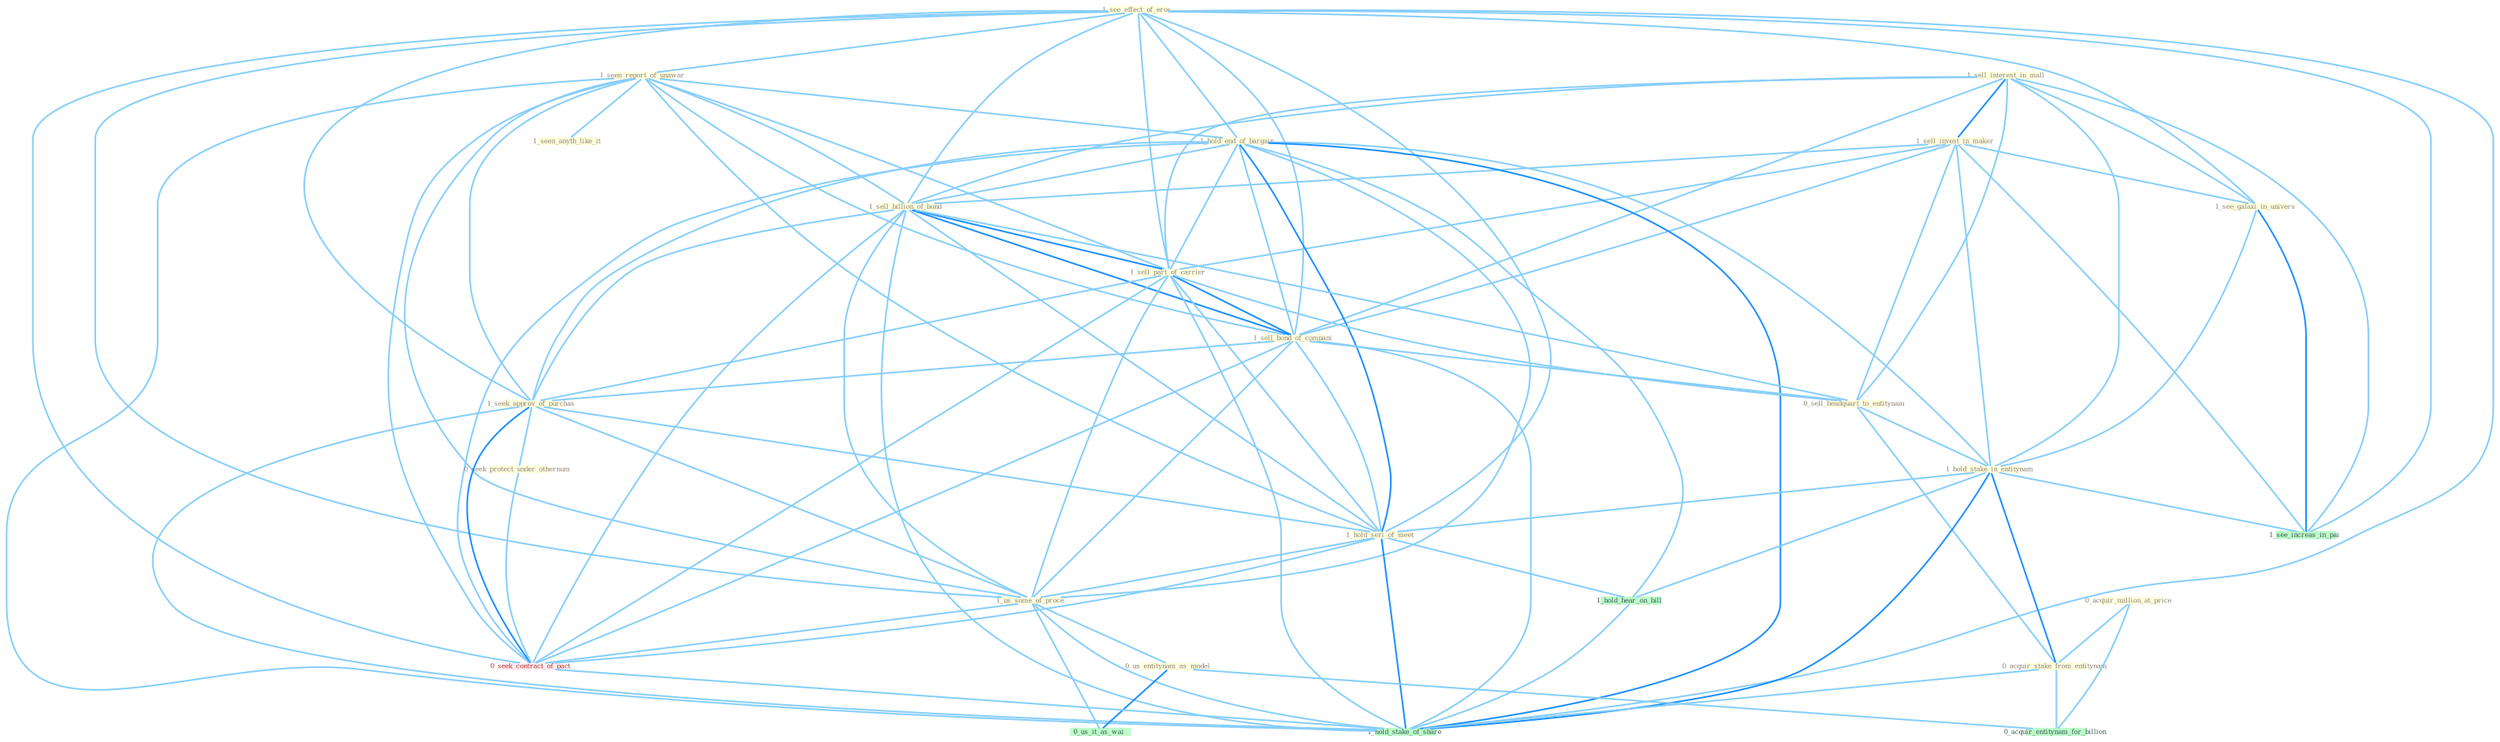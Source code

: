 Graph G{ 
    node
    [shape=polygon,style=filled,width=.5,height=.06,color="#BDFCC9",fixedsize=true,fontsize=4,
    fontcolor="#2f4f4f"];
    {node
    [color="#ffffe0", fontcolor="#8b7d6b"] "1_sell_interest_in_mall " "1_sell_invest_in_maker " "1_see_effect_of_eros " "1_seen_report_of_unawar " "1_hold_end_of_bargain " "0_acquir_million_at_price " "1_sell_billion_of_bond " "1_sell_part_of_carrier " "1_sell_bond_of_compani " "0_sell_headquart_to_entitynam " "1_seek_approv_of_purchas " "1_see_galaxi_in_univers " "1_hold_stake_in_entitynam " "1_hold_seri_of_meet " "1_us_some_of_proce " "0_us_entitynam_as_model " "1_seen_anyth_like_it " "0_acquir_stake_from_entitynam " "0_seek_protect_under_othernum "}
{node [color="#fff0f5", fontcolor="#b22222"] "0_seek_contract_of_pact "}
edge [color="#B0E2FF"];

	"1_sell_interest_in_mall " -- "1_sell_invest_in_maker " [w="2", color="#1e90ff" , len=0.8];
	"1_sell_interest_in_mall " -- "1_sell_billion_of_bond " [w="1", color="#87cefa" ];
	"1_sell_interest_in_mall " -- "1_sell_part_of_carrier " [w="1", color="#87cefa" ];
	"1_sell_interest_in_mall " -- "1_sell_bond_of_compani " [w="1", color="#87cefa" ];
	"1_sell_interest_in_mall " -- "0_sell_headquart_to_entitynam " [w="1", color="#87cefa" ];
	"1_sell_interest_in_mall " -- "1_see_galaxi_in_univers " [w="1", color="#87cefa" ];
	"1_sell_interest_in_mall " -- "1_hold_stake_in_entitynam " [w="1", color="#87cefa" ];
	"1_sell_interest_in_mall " -- "1_see_increas_in_pai " [w="1", color="#87cefa" ];
	"1_sell_invest_in_maker " -- "1_sell_billion_of_bond " [w="1", color="#87cefa" ];
	"1_sell_invest_in_maker " -- "1_sell_part_of_carrier " [w="1", color="#87cefa" ];
	"1_sell_invest_in_maker " -- "1_sell_bond_of_compani " [w="1", color="#87cefa" ];
	"1_sell_invest_in_maker " -- "0_sell_headquart_to_entitynam " [w="1", color="#87cefa" ];
	"1_sell_invest_in_maker " -- "1_see_galaxi_in_univers " [w="1", color="#87cefa" ];
	"1_sell_invest_in_maker " -- "1_hold_stake_in_entitynam " [w="1", color="#87cefa" ];
	"1_sell_invest_in_maker " -- "1_see_increas_in_pai " [w="1", color="#87cefa" ];
	"1_see_effect_of_eros " -- "1_seen_report_of_unawar " [w="1", color="#87cefa" ];
	"1_see_effect_of_eros " -- "1_hold_end_of_bargain " [w="1", color="#87cefa" ];
	"1_see_effect_of_eros " -- "1_sell_billion_of_bond " [w="1", color="#87cefa" ];
	"1_see_effect_of_eros " -- "1_sell_part_of_carrier " [w="1", color="#87cefa" ];
	"1_see_effect_of_eros " -- "1_sell_bond_of_compani " [w="1", color="#87cefa" ];
	"1_see_effect_of_eros " -- "1_seek_approv_of_purchas " [w="1", color="#87cefa" ];
	"1_see_effect_of_eros " -- "1_see_galaxi_in_univers " [w="1", color="#87cefa" ];
	"1_see_effect_of_eros " -- "1_hold_seri_of_meet " [w="1", color="#87cefa" ];
	"1_see_effect_of_eros " -- "1_us_some_of_proce " [w="1", color="#87cefa" ];
	"1_see_effect_of_eros " -- "0_seek_contract_of_pact " [w="1", color="#87cefa" ];
	"1_see_effect_of_eros " -- "1_see_increas_in_pai " [w="1", color="#87cefa" ];
	"1_see_effect_of_eros " -- "1_hold_stake_of_share " [w="1", color="#87cefa" ];
	"1_seen_report_of_unawar " -- "1_hold_end_of_bargain " [w="1", color="#87cefa" ];
	"1_seen_report_of_unawar " -- "1_sell_billion_of_bond " [w="1", color="#87cefa" ];
	"1_seen_report_of_unawar " -- "1_sell_part_of_carrier " [w="1", color="#87cefa" ];
	"1_seen_report_of_unawar " -- "1_sell_bond_of_compani " [w="1", color="#87cefa" ];
	"1_seen_report_of_unawar " -- "1_seek_approv_of_purchas " [w="1", color="#87cefa" ];
	"1_seen_report_of_unawar " -- "1_hold_seri_of_meet " [w="1", color="#87cefa" ];
	"1_seen_report_of_unawar " -- "1_us_some_of_proce " [w="1", color="#87cefa" ];
	"1_seen_report_of_unawar " -- "1_seen_anyth_like_it " [w="1", color="#87cefa" ];
	"1_seen_report_of_unawar " -- "0_seek_contract_of_pact " [w="1", color="#87cefa" ];
	"1_seen_report_of_unawar " -- "1_hold_stake_of_share " [w="1", color="#87cefa" ];
	"1_hold_end_of_bargain " -- "1_sell_billion_of_bond " [w="1", color="#87cefa" ];
	"1_hold_end_of_bargain " -- "1_sell_part_of_carrier " [w="1", color="#87cefa" ];
	"1_hold_end_of_bargain " -- "1_sell_bond_of_compani " [w="1", color="#87cefa" ];
	"1_hold_end_of_bargain " -- "1_seek_approv_of_purchas " [w="1", color="#87cefa" ];
	"1_hold_end_of_bargain " -- "1_hold_stake_in_entitynam " [w="1", color="#87cefa" ];
	"1_hold_end_of_bargain " -- "1_hold_seri_of_meet " [w="2", color="#1e90ff" , len=0.8];
	"1_hold_end_of_bargain " -- "1_us_some_of_proce " [w="1", color="#87cefa" ];
	"1_hold_end_of_bargain " -- "0_seek_contract_of_pact " [w="1", color="#87cefa" ];
	"1_hold_end_of_bargain " -- "1_hold_hear_on_bill " [w="1", color="#87cefa" ];
	"1_hold_end_of_bargain " -- "1_hold_stake_of_share " [w="2", color="#1e90ff" , len=0.8];
	"0_acquir_million_at_price " -- "0_acquir_stake_from_entitynam " [w="1", color="#87cefa" ];
	"0_acquir_million_at_price " -- "0_acquir_entitynam_for_billion " [w="1", color="#87cefa" ];
	"1_sell_billion_of_bond " -- "1_sell_part_of_carrier " [w="2", color="#1e90ff" , len=0.8];
	"1_sell_billion_of_bond " -- "1_sell_bond_of_compani " [w="2", color="#1e90ff" , len=0.8];
	"1_sell_billion_of_bond " -- "0_sell_headquart_to_entitynam " [w="1", color="#87cefa" ];
	"1_sell_billion_of_bond " -- "1_seek_approv_of_purchas " [w="1", color="#87cefa" ];
	"1_sell_billion_of_bond " -- "1_hold_seri_of_meet " [w="1", color="#87cefa" ];
	"1_sell_billion_of_bond " -- "1_us_some_of_proce " [w="1", color="#87cefa" ];
	"1_sell_billion_of_bond " -- "0_seek_contract_of_pact " [w="1", color="#87cefa" ];
	"1_sell_billion_of_bond " -- "1_hold_stake_of_share " [w="1", color="#87cefa" ];
	"1_sell_part_of_carrier " -- "1_sell_bond_of_compani " [w="2", color="#1e90ff" , len=0.8];
	"1_sell_part_of_carrier " -- "0_sell_headquart_to_entitynam " [w="1", color="#87cefa" ];
	"1_sell_part_of_carrier " -- "1_seek_approv_of_purchas " [w="1", color="#87cefa" ];
	"1_sell_part_of_carrier " -- "1_hold_seri_of_meet " [w="1", color="#87cefa" ];
	"1_sell_part_of_carrier " -- "1_us_some_of_proce " [w="1", color="#87cefa" ];
	"1_sell_part_of_carrier " -- "0_seek_contract_of_pact " [w="1", color="#87cefa" ];
	"1_sell_part_of_carrier " -- "1_hold_stake_of_share " [w="1", color="#87cefa" ];
	"1_sell_bond_of_compani " -- "0_sell_headquart_to_entitynam " [w="1", color="#87cefa" ];
	"1_sell_bond_of_compani " -- "1_seek_approv_of_purchas " [w="1", color="#87cefa" ];
	"1_sell_bond_of_compani " -- "1_hold_seri_of_meet " [w="1", color="#87cefa" ];
	"1_sell_bond_of_compani " -- "1_us_some_of_proce " [w="1", color="#87cefa" ];
	"1_sell_bond_of_compani " -- "0_seek_contract_of_pact " [w="1", color="#87cefa" ];
	"1_sell_bond_of_compani " -- "1_hold_stake_of_share " [w="1", color="#87cefa" ];
	"0_sell_headquart_to_entitynam " -- "1_hold_stake_in_entitynam " [w="1", color="#87cefa" ];
	"0_sell_headquart_to_entitynam " -- "0_acquir_stake_from_entitynam " [w="1", color="#87cefa" ];
	"1_seek_approv_of_purchas " -- "1_hold_seri_of_meet " [w="1", color="#87cefa" ];
	"1_seek_approv_of_purchas " -- "1_us_some_of_proce " [w="1", color="#87cefa" ];
	"1_seek_approv_of_purchas " -- "0_seek_protect_under_othernum " [w="1", color="#87cefa" ];
	"1_seek_approv_of_purchas " -- "0_seek_contract_of_pact " [w="2", color="#1e90ff" , len=0.8];
	"1_seek_approv_of_purchas " -- "1_hold_stake_of_share " [w="1", color="#87cefa" ];
	"1_see_galaxi_in_univers " -- "1_hold_stake_in_entitynam " [w="1", color="#87cefa" ];
	"1_see_galaxi_in_univers " -- "1_see_increas_in_pai " [w="2", color="#1e90ff" , len=0.8];
	"1_hold_stake_in_entitynam " -- "1_hold_seri_of_meet " [w="1", color="#87cefa" ];
	"1_hold_stake_in_entitynam " -- "0_acquir_stake_from_entitynam " [w="2", color="#1e90ff" , len=0.8];
	"1_hold_stake_in_entitynam " -- "1_see_increas_in_pai " [w="1", color="#87cefa" ];
	"1_hold_stake_in_entitynam " -- "1_hold_hear_on_bill " [w="1", color="#87cefa" ];
	"1_hold_stake_in_entitynam " -- "1_hold_stake_of_share " [w="2", color="#1e90ff" , len=0.8];
	"1_hold_seri_of_meet " -- "1_us_some_of_proce " [w="1", color="#87cefa" ];
	"1_hold_seri_of_meet " -- "0_seek_contract_of_pact " [w="1", color="#87cefa" ];
	"1_hold_seri_of_meet " -- "1_hold_hear_on_bill " [w="1", color="#87cefa" ];
	"1_hold_seri_of_meet " -- "1_hold_stake_of_share " [w="2", color="#1e90ff" , len=0.8];
	"1_us_some_of_proce " -- "0_us_entitynam_as_model " [w="1", color="#87cefa" ];
	"1_us_some_of_proce " -- "0_seek_contract_of_pact " [w="1", color="#87cefa" ];
	"1_us_some_of_proce " -- "0_us_it_as_wai " [w="1", color="#87cefa" ];
	"1_us_some_of_proce " -- "1_hold_stake_of_share " [w="1", color="#87cefa" ];
	"0_us_entitynam_as_model " -- "0_us_it_as_wai " [w="2", color="#1e90ff" , len=0.8];
	"0_us_entitynam_as_model " -- "0_acquir_entitynam_for_billion " [w="1", color="#87cefa" ];
	"0_acquir_stake_from_entitynam " -- "0_acquir_entitynam_for_billion " [w="1", color="#87cefa" ];
	"0_acquir_stake_from_entitynam " -- "1_hold_stake_of_share " [w="1", color="#87cefa" ];
	"0_seek_protect_under_othernum " -- "0_seek_contract_of_pact " [w="1", color="#87cefa" ];
	"0_seek_contract_of_pact " -- "1_hold_stake_of_share " [w="1", color="#87cefa" ];
	"1_hold_hear_on_bill " -- "1_hold_stake_of_share " [w="1", color="#87cefa" ];
}